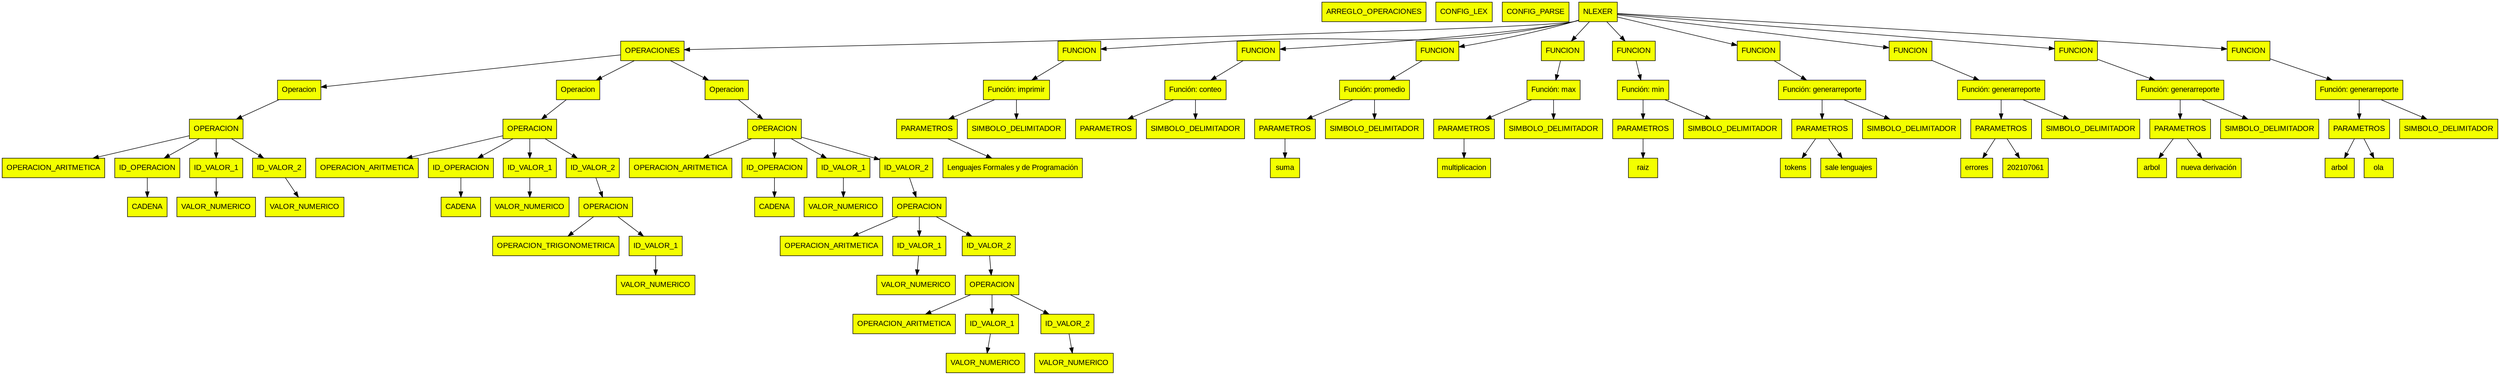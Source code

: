
            digraph G {
                node [shape=box, style=filled, fillcolor="#f3ff00", fontcolor="#000000", fontname=Arial];
                edge [color=black];
        
node0 [label="ARREGLO_OPERACIONES"];
node1 [label="CONFIG_LEX"];
node2 [label="CONFIG_PARSE"];
node3 [label="OPERACIONES"];
node4 [label="NLEXER"];
node4 -> node3;
node5 [label="Operacion"];
node3 -> node5;
node6 [label="OPERACION"];
node7 [label="OPERACION_ARITMETICA"];
node5 -> node6;
node6 -> node7;
node8 [label="ID_OPERACION"];
node9 [label="CADENA"];
node6 -> node8;
node8 -> node9;
node10 [label="ID_VALOR_1"];
node6 -> node10;
node11 [label="VALOR_NUMERICO"];
node10 -> node11;
node12 [label="ID_VALOR_2"];
node6 -> node12;
node13 [label="VALOR_NUMERICO"];
node12 -> node13;
node14 [label="Operacion"];
node3 -> node14;
node15 [label="OPERACION"];
node16 [label="OPERACION_ARITMETICA"];
node14 -> node15;
node15 -> node16;
node17 [label="ID_OPERACION"];
node18 [label="CADENA"];
node15 -> node17;
node17 -> node18;
node19 [label="ID_VALOR_1"];
node15 -> node19;
node20 [label="VALOR_NUMERICO"];
node19 -> node20;
node21 [label="ID_VALOR_2"];
node15 -> node21;
node22 [label="OPERACION"];
node23 [label="OPERACION_TRIGONOMETRICA"];
node21 -> node22;
node22 -> node23;
node24 [label="ID_VALOR_1"];
node22 -> node24;
node25 [label="VALOR_NUMERICO"];
node24 -> node25;
node26 [label="Operacion"];
node3 -> node26;
node27 [label="OPERACION"];
node28 [label="OPERACION_ARITMETICA"];
node26 -> node27;
node27 -> node28;
node29 [label="ID_OPERACION"];
node30 [label="CADENA"];
node27 -> node29;
node29 -> node30;
node31 [label="ID_VALOR_1"];
node27 -> node31;
node32 [label="VALOR_NUMERICO"];
node31 -> node32;
node33 [label="ID_VALOR_2"];
node27 -> node33;
node34 [label="OPERACION"];
node35 [label="OPERACION_ARITMETICA"];
node33 -> node34;
node34 -> node35;
node36 [label="ID_VALOR_1"];
node34 -> node36;
node37 [label="VALOR_NUMERICO"];
node36 -> node37;
node38 [label="ID_VALOR_2"];
node34 -> node38;
node39 [label="OPERACION"];
node40 [label="OPERACION_ARITMETICA"];
node38 -> node39;
node39 -> node40;
node41 [label="ID_VALOR_1"];
node39 -> node41;
node42 [label="VALOR_NUMERICO"];
node41 -> node42;
node43 [label="ID_VALOR_2"];
node39 -> node43;
node44 [label="VALOR_NUMERICO"];
node43 -> node44;
node45 [label="FUNCION"];
node4 -> node45;
node46 [label="Función: imprimir"];
node45 -> node46;
node47 [label="PARAMETROS"];
node46 -> node47;
node48 [label="Lenguajes Formales y de Programación"];
node47 -> node48;
node49 [label="SIMBOLO_DELIMITADOR"];
node46 -> node49;
node50 [label="FUNCION"];
node4 -> node50;
node51 [label="Función: conteo"];
node50 -> node51;
node52 [label="PARAMETROS"];
node51 -> node52;
node53 [label="SIMBOLO_DELIMITADOR"];
node51 -> node53;
node54 [label="FUNCION"];
node4 -> node54;
node55 [label="Función: promedio"];
node54 -> node55;
node56 [label="PARAMETROS"];
node55 -> node56;
node57 [label="suma"];
node56 -> node57;
node58 [label="SIMBOLO_DELIMITADOR"];
node55 -> node58;
node59 [label="FUNCION"];
node4 -> node59;
node60 [label="Función: max"];
node59 -> node60;
node61 [label="PARAMETROS"];
node60 -> node61;
node62 [label="multiplicacion"];
node61 -> node62;
node63 [label="SIMBOLO_DELIMITADOR"];
node60 -> node63;
node64 [label="FUNCION"];
node4 -> node64;
node65 [label="Función: min"];
node64 -> node65;
node66 [label="PARAMETROS"];
node65 -> node66;
node67 [label="raiz"];
node66 -> node67;
node68 [label="SIMBOLO_DELIMITADOR"];
node65 -> node68;
node69 [label="FUNCION"];
node4 -> node69;
node70 [label="Función: generarreporte"];
node69 -> node70;
node71 [label="PARAMETROS"];
node70 -> node71;
node72 [label="tokens"];
node71 -> node72;
node73 [label="sale lenguajes"];
node71 -> node73;
node74 [label="SIMBOLO_DELIMITADOR"];
node70 -> node74;
node75 [label="FUNCION"];
node4 -> node75;
node76 [label="Función: generarreporte"];
node75 -> node76;
node77 [label="PARAMETROS"];
node76 -> node77;
node78 [label="errores"];
node77 -> node78;
node79 [label="202107061"];
node77 -> node79;
node80 [label="SIMBOLO_DELIMITADOR"];
node76 -> node80;
node81 [label="FUNCION"];
node4 -> node81;
node82 [label="Función: generarreporte"];
node81 -> node82;
node83 [label="PARAMETROS"];
node82 -> node83;
node84 [label="arbol"];
node83 -> node84;
node85 [label="nueva derivación"];
node83 -> node85;
node86 [label="SIMBOLO_DELIMITADOR"];
node82 -> node86;
node87 [label="FUNCION"];
node4 -> node87;
node88 [label="Función: generarreporte"];
node87 -> node88;
node89 [label="PARAMETROS"];
node88 -> node89;
node90 [label="arbol"];
node89 -> node90;
node91 [label="ola"];
node89 -> node91;
node92 [label="SIMBOLO_DELIMITADOR"];
node88 -> node92;
}